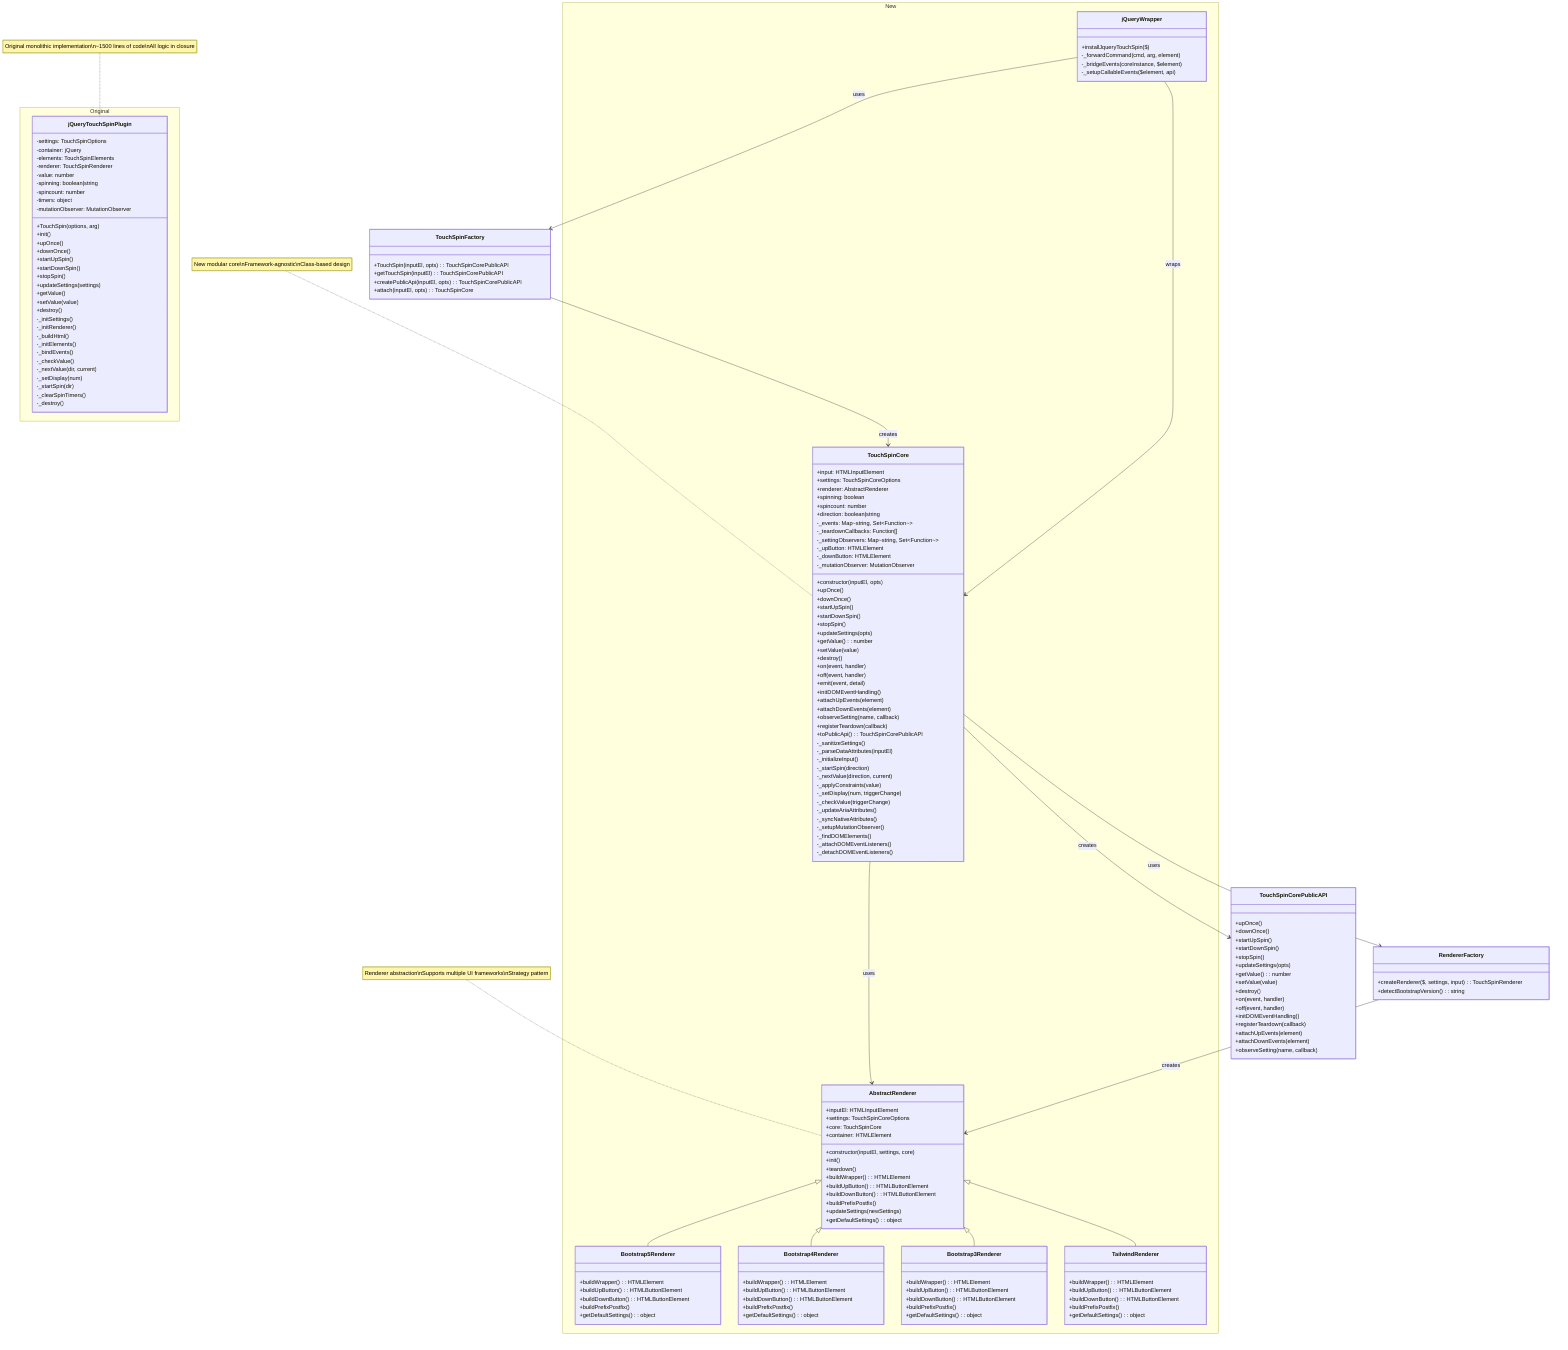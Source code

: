 classDiagram
    %% Original Architecture (Monolithic)
    namespace Original {
        class jQueryTouchSpinPlugin {
            -settings: TouchSpinOptions
            -container: jQuery
            -elements: TouchSpinElements
            -renderer: TouchSpinRenderer
            -value: number
            -spinning: boolean|string
            -spincount: number
            -timers: object
            -mutationObserver: MutationObserver
            
            +TouchSpin(options, arg)
            +init()
            +upOnce()
            +downOnce()
            +startUpSpin()
            +startDownSpin()
            +stopSpin()
            +updateSettings(settings)
            +getValue()
            +setValue(value)
            +destroy()
            
            -_initSettings()
            -_initRenderer()
            -_buildHtml()
            -_initElements()
            -_bindEvents()
            -_checkValue()
            -_nextValue(dir, current)
            -_setDisplay(num)
            -_startSpin(dir)
            -_clearSpinTimers()
            -_destroy()
        }
    }

    %% New Architecture (Modular)
    namespace New {
        class TouchSpinCore {
            +input: HTMLInputElement
            +settings: TouchSpinCoreOptions
            +renderer: AbstractRenderer
            +spinning: boolean
            +spincount: number
            +direction: boolean|string
            -_events: Map~string, Set~Function~~
            -_teardownCallbacks: Function[]
            -_settingObservers: Map~string, Set~Function~~
            -_upButton: HTMLElement
            -_downButton: HTMLElement
            -_mutationObserver: MutationObserver
            
            +constructor(inputEl, opts)
            +upOnce()
            +downOnce()
            +startUpSpin()
            +startDownSpin()
            +stopSpin()
            +updateSettings(opts)
            +getValue(): number
            +setValue(value)
            +destroy()
            +on(event, handler)
            +off(event, handler)
            +emit(event, detail)
            +initDOMEventHandling()
            +attachUpEvents(element)
            +attachDownEvents(element)
            +observeSetting(name, callback)
            +registerTeardown(callback)
            +toPublicApi(): TouchSpinCorePublicAPI
            
            -_sanitizeSettings()
            -_parseDataAttributes(inputEl)
            -_initializeInput()
            -_startSpin(direction)
            -_nextValue(direction, current)
            -_applyConstraints(value)
            -_setDisplay(num, triggerChange)
            -_checkValue(triggerChange)
            -_updateAriaAttributes()
            -_syncNativeAttributes()
            -_setupMutationObserver()
            -_findDOMElements()
            -_attachDOMEventListeners()
            -_detachDOMEventListeners()
        }

        class jQueryWrapper {
            +installJqueryTouchSpin($)
            -_forwardCommand(cmd, arg, element)
            -_bridgeEvents(coreInstance, $element)
            -_setupCallableEvents($element, api)
        }

        class AbstractRenderer {
            +inputEl: HTMLInputElement
            +settings: TouchSpinCoreOptions  
            +core: TouchSpinCore
            +container: HTMLElement
            
            +constructor(inputEl, settings, core)
            +init()
            +teardown()
            +buildWrapper(): HTMLElement
            +buildUpButton(): HTMLButtonElement
            +buildDownButton(): HTMLButtonElement
            +buildPrefixPostfix()
            +updateSettings(newSettings)
            +getDefaultSettings(): object
        }

        class Bootstrap5Renderer {
            +buildWrapper(): HTMLElement
            +buildUpButton(): HTMLButtonElement  
            +buildDownButton(): HTMLButtonElement
            +buildPrefixPostfix()
            +getDefaultSettings(): object
        }

        class Bootstrap4Renderer {
            +buildWrapper(): HTMLElement
            +buildUpButton(): HTMLButtonElement
            +buildDownButton(): HTMLButtonElement  
            +buildPrefixPostfix()
            +getDefaultSettings(): object
        }

        class Bootstrap3Renderer {
            +buildWrapper(): HTMLElement
            +buildUpButton(): HTMLButtonElement
            +buildDownButton(): HTMLButtonElement
            +buildPrefixPostfix()
            +getDefaultSettings(): object
        }

        class TailwindRenderer {
            +buildWrapper(): HTMLElement
            +buildUpButton(): HTMLButtonElement
            +buildDownButton(): HTMLButtonElement
            +buildPrefixPostfix()
            +getDefaultSettings(): object
        }
    }

    %% Factory Functions
    class TouchSpinFactory {
        +TouchSpin(inputEl, opts): TouchSpinCorePublicAPI
        +getTouchSpin(inputEl): TouchSpinCorePublicAPI
        +createPublicApi(inputEl, opts): TouchSpinCorePublicAPI
        +attach(inputEl, opts): TouchSpinCore
    }

    class RendererFactory {
        +createRenderer($, settings, input): TouchSpinRenderer
        +detectBootstrapVersion(): string
    }

    %% Public API Interface
    class TouchSpinCorePublicAPI {
        +upOnce()
        +downOnce()
        +startUpSpin()
        +startDownSpin()
        +stopSpin()
        +updateSettings(opts)
        +getValue(): number
        +setValue(value)
        +destroy()
        +on(event, handler)
        +off(event, handler)
        +initDOMEventHandling()
        +registerTeardown(callback)
        +attachUpEvents(element)
        +attachDownEvents(element)
        +observeSetting(name, callback)
    }

    %% Relationships
    TouchSpinCore --> AbstractRenderer : uses
    AbstractRenderer <|-- Bootstrap5Renderer
    AbstractRenderer <|-- Bootstrap4Renderer  
    AbstractRenderer <|-- Bootstrap3Renderer
    AbstractRenderer <|-- TailwindRenderer
    
    TouchSpinCore --> TouchSpinCorePublicAPI : creates
    TouchSpinFactory --> TouchSpinCore : creates
    jQueryWrapper --> TouchSpinFactory : uses
    jQueryWrapper --> TouchSpinCore : wraps
    
    RendererFactory --> AbstractRenderer : creates
    TouchSpinCore --> RendererFactory : uses

    %% Notes about architectural transformation
    note for jQueryTouchSpinPlugin "Original monolithic implementation\n~1500 lines of code\nAll logic in closure"
    note for TouchSpinCore "New modular core\nFramework-agnostic\nClass-based design"
    note for AbstractRenderer "Renderer abstraction\nSupports multiple UI frameworks\nStrategy pattern"